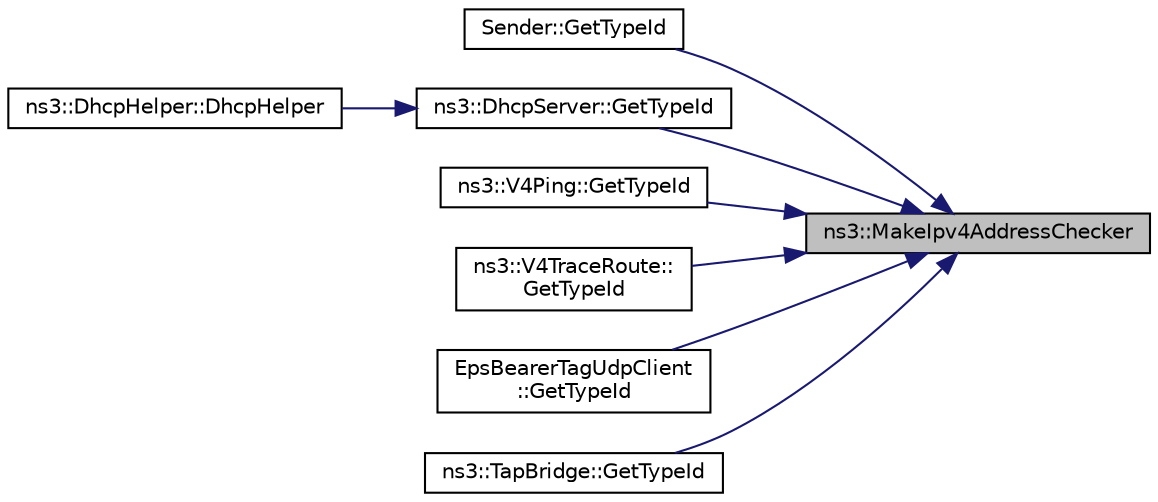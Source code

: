 digraph "ns3::MakeIpv4AddressChecker"
{
 // LATEX_PDF_SIZE
  edge [fontname="Helvetica",fontsize="10",labelfontname="Helvetica",labelfontsize="10"];
  node [fontname="Helvetica",fontsize="10",shape=record];
  rankdir="RL";
  Node1 [label="ns3::MakeIpv4AddressChecker",height=0.2,width=0.4,color="black", fillcolor="grey75", style="filled", fontcolor="black",tooltip=" "];
  Node1 -> Node2 [dir="back",color="midnightblue",fontsize="10",style="solid",fontname="Helvetica"];
  Node2 [label="Sender::GetTypeId",height=0.2,width=0.4,color="black", fillcolor="white", style="filled",URL="$class_sender.html#a591857b8fe283eeb11f77e99de79b151",tooltip=" "];
  Node1 -> Node3 [dir="back",color="midnightblue",fontsize="10",style="solid",fontname="Helvetica"];
  Node3 [label="ns3::DhcpServer::GetTypeId",height=0.2,width=0.4,color="black", fillcolor="white", style="filled",URL="$classns3_1_1_dhcp_server.html#a324fbf803981ce98509076f50ba271e1",tooltip="Get the type ID."];
  Node3 -> Node4 [dir="back",color="midnightblue",fontsize="10",style="solid",fontname="Helvetica"];
  Node4 [label="ns3::DhcpHelper::DhcpHelper",height=0.2,width=0.4,color="black", fillcolor="white", style="filled",URL="$classns3_1_1_dhcp_helper.html#a089805f0b32dc319f73cd549cf6d7f9f",tooltip=" "];
  Node1 -> Node5 [dir="back",color="midnightblue",fontsize="10",style="solid",fontname="Helvetica"];
  Node5 [label="ns3::V4Ping::GetTypeId",height=0.2,width=0.4,color="black", fillcolor="white", style="filled",URL="$classns3_1_1_v4_ping.html#af207b6dc0ed793798083c34a1c388770",tooltip="Get the type ID."];
  Node1 -> Node6 [dir="back",color="midnightblue",fontsize="10",style="solid",fontname="Helvetica"];
  Node6 [label="ns3::V4TraceRoute::\lGetTypeId",height=0.2,width=0.4,color="black", fillcolor="white", style="filled",URL="$classns3_1_1_v4_trace_route.html#a4fbbae785928c9a84de56a1aed8254b9",tooltip="Get the type ID."];
  Node1 -> Node7 [dir="back",color="midnightblue",fontsize="10",style="solid",fontname="Helvetica"];
  Node7 [label="EpsBearerTagUdpClient\l::GetTypeId",height=0.2,width=0.4,color="black", fillcolor="white", style="filled",URL="$class_eps_bearer_tag_udp_client.html#a4b4038ae1347840a86bf3658d91394e7",tooltip="Get the type ID."];
  Node1 -> Node8 [dir="back",color="midnightblue",fontsize="10",style="solid",fontname="Helvetica"];
  Node8 [label="ns3::TapBridge::GetTypeId",height=0.2,width=0.4,color="black", fillcolor="white", style="filled",URL="$classns3_1_1_tap_bridge.html#a9ac80b6070b0e111d23367c42e411746",tooltip="Get the type ID."];
}
